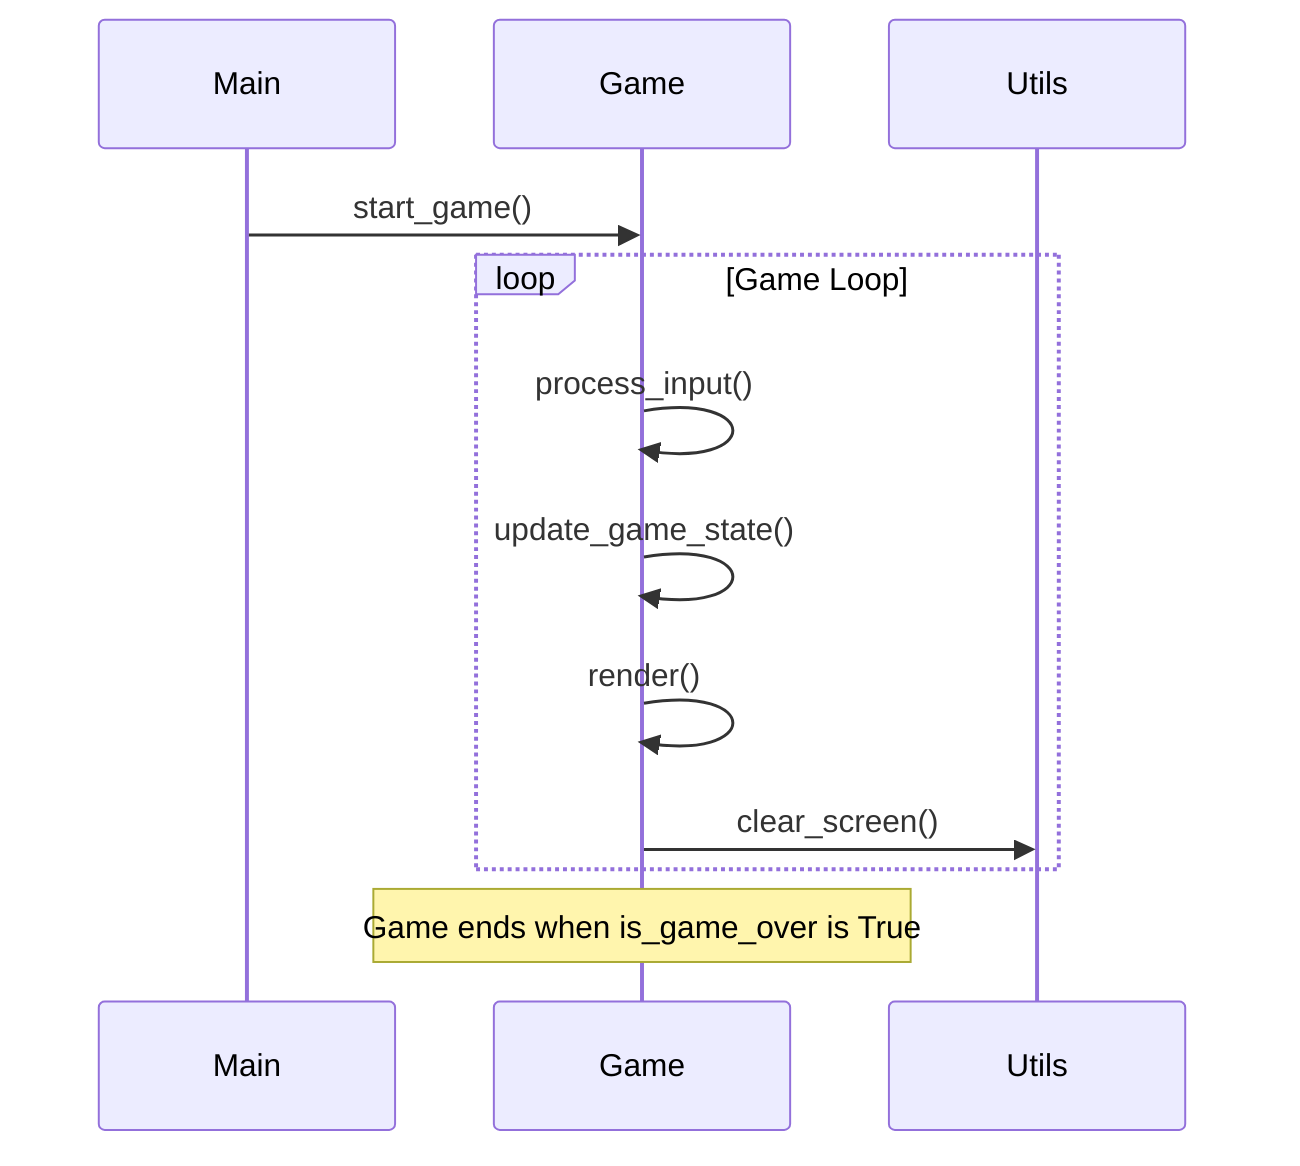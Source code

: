 sequenceDiagram
    participant M as Main
    participant G as Game
    participant U as Utils
    M->>G: start_game()
    loop Game Loop
        G->>G: process_input()
        G->>G: update_game_state()
        G->>G: render()
        G->>U: clear_screen()
    end
    Note over G: Game ends when is_game_over is True
